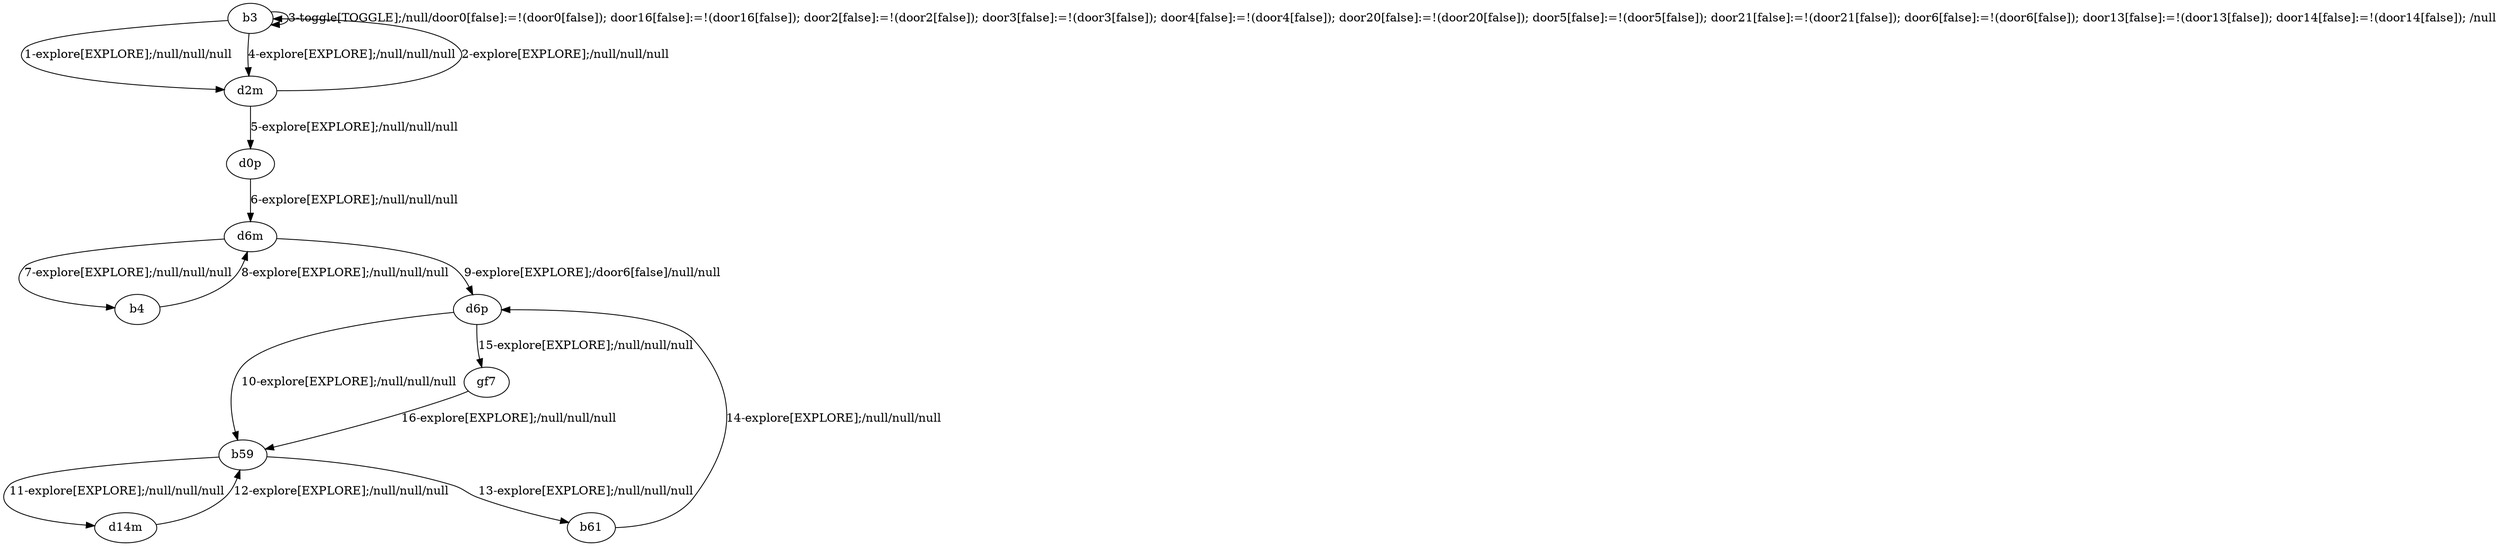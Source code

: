 # Total number of goals covered by this test: 3
# d14m --> b59
# b59 --> d14m
# b61 --> d6p

digraph g {
"b3" -> "d2m" [label = "1-explore[EXPLORE];/null/null/null"];
"d2m" -> "b3" [label = "2-explore[EXPLORE];/null/null/null"];
"b3" -> "b3" [label = "3-toggle[TOGGLE];/null/door0[false]:=!(door0[false]); door16[false]:=!(door16[false]); door2[false]:=!(door2[false]); door3[false]:=!(door3[false]); door4[false]:=!(door4[false]); door20[false]:=!(door20[false]); door5[false]:=!(door5[false]); door21[false]:=!(door21[false]); door6[false]:=!(door6[false]); door13[false]:=!(door13[false]); door14[false]:=!(door14[false]); /null"];
"b3" -> "d2m" [label = "4-explore[EXPLORE];/null/null/null"];
"d2m" -> "d0p" [label = "5-explore[EXPLORE];/null/null/null"];
"d0p" -> "d6m" [label = "6-explore[EXPLORE];/null/null/null"];
"d6m" -> "b4" [label = "7-explore[EXPLORE];/null/null/null"];
"b4" -> "d6m" [label = "8-explore[EXPLORE];/null/null/null"];
"d6m" -> "d6p" [label = "9-explore[EXPLORE];/door6[false]/null/null"];
"d6p" -> "b59" [label = "10-explore[EXPLORE];/null/null/null"];
"b59" -> "d14m" [label = "11-explore[EXPLORE];/null/null/null"];
"d14m" -> "b59" [label = "12-explore[EXPLORE];/null/null/null"];
"b59" -> "b61" [label = "13-explore[EXPLORE];/null/null/null"];
"b61" -> "d6p" [label = "14-explore[EXPLORE];/null/null/null"];
"d6p" -> "gf7" [label = "15-explore[EXPLORE];/null/null/null"];
"gf7" -> "b59" [label = "16-explore[EXPLORE];/null/null/null"];
}